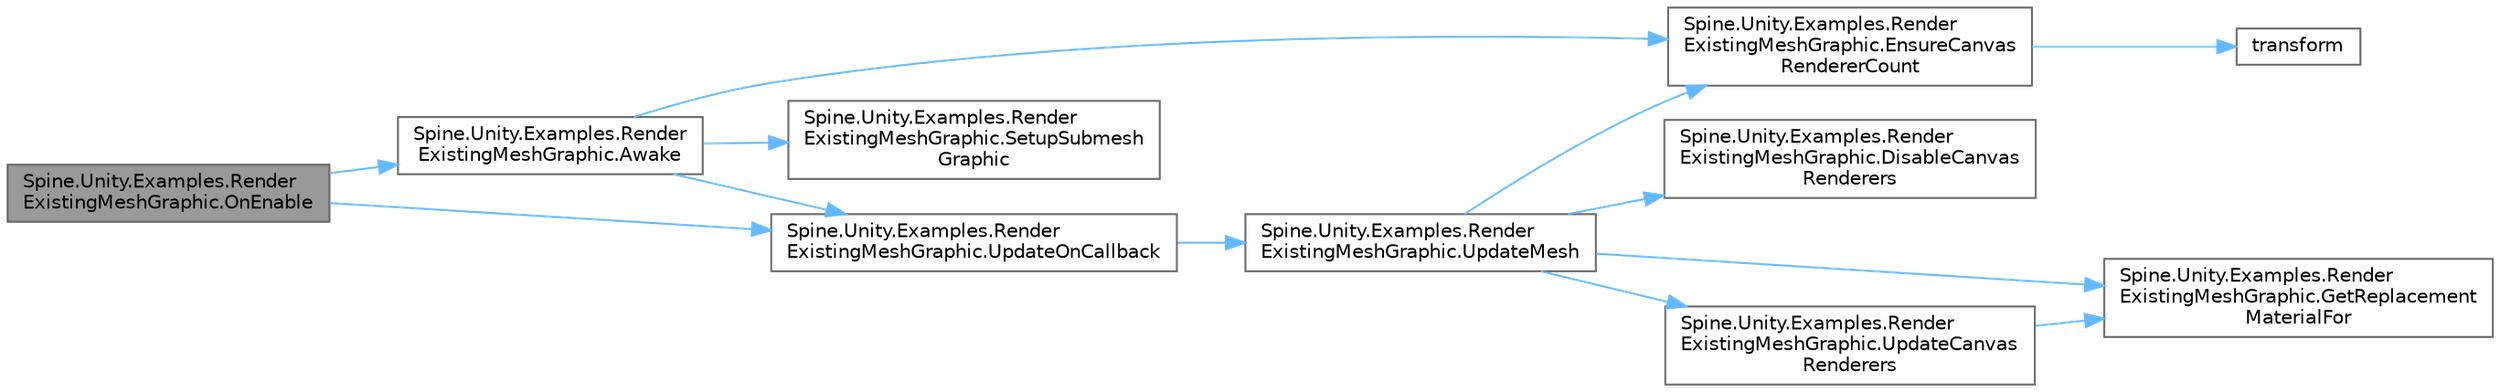 digraph "Spine.Unity.Examples.RenderExistingMeshGraphic.OnEnable"
{
 // LATEX_PDF_SIZE
  bgcolor="transparent";
  edge [fontname=Helvetica,fontsize=10,labelfontname=Helvetica,labelfontsize=10];
  node [fontname=Helvetica,fontsize=10,shape=box,height=0.2,width=0.4];
  rankdir="LR";
  Node1 [id="Node000001",label="Spine.Unity.Examples.Render\lExistingMeshGraphic.OnEnable",height=0.2,width=0.4,color="gray40", fillcolor="grey60", style="filled", fontcolor="black",tooltip=" "];
  Node1 -> Node2 [id="edge1_Node000001_Node000002",color="steelblue1",style="solid",tooltip=" "];
  Node2 [id="Node000002",label="Spine.Unity.Examples.Render\lExistingMeshGraphic.Awake",height=0.2,width=0.4,color="grey40", fillcolor="white", style="filled",URL="$class_spine_1_1_unity_1_1_examples_1_1_render_existing_mesh_graphic.html#ab78de7c94e75f450a5d1e8c04e600a5e",tooltip=" "];
  Node2 -> Node3 [id="edge2_Node000002_Node000003",color="steelblue1",style="solid",tooltip=" "];
  Node3 [id="Node000003",label="Spine.Unity.Examples.Render\lExistingMeshGraphic.EnsureCanvas\lRendererCount",height=0.2,width=0.4,color="grey40", fillcolor="white", style="filled",URL="$class_spine_1_1_unity_1_1_examples_1_1_render_existing_mesh_graphic.html#a0329ecdb4670b9787d2d7334f3f09513",tooltip=" "];
  Node3 -> Node4 [id="edge3_Node000003_Node000004",color="steelblue1",style="solid",tooltip=" "];
  Node4 [id="Node000004",label="transform",height=0.2,width=0.4,color="grey40", fillcolor="white", style="filled",URL="$geometry_8cpp.html#ad05130a1d9f2e9708c1125b4cc2fe7cb",tooltip=" "];
  Node2 -> Node5 [id="edge4_Node000002_Node000005",color="steelblue1",style="solid",tooltip=" "];
  Node5 [id="Node000005",label="Spine.Unity.Examples.Render\lExistingMeshGraphic.SetupSubmesh\lGraphic",height=0.2,width=0.4,color="grey40", fillcolor="white", style="filled",URL="$class_spine_1_1_unity_1_1_examples_1_1_render_existing_mesh_graphic.html#a31661807656bbb004b95599410c2b31c",tooltip=" "];
  Node2 -> Node6 [id="edge5_Node000002_Node000006",color="steelblue1",style="solid",tooltip=" "];
  Node6 [id="Node000006",label="Spine.Unity.Examples.Render\lExistingMeshGraphic.UpdateOnCallback",height=0.2,width=0.4,color="grey40", fillcolor="white", style="filled",URL="$class_spine_1_1_unity_1_1_examples_1_1_render_existing_mesh_graphic.html#a77a9940348dc6565457c2346dffd4e5b",tooltip=" "];
  Node6 -> Node7 [id="edge6_Node000006_Node000007",color="steelblue1",style="solid",tooltip=" "];
  Node7 [id="Node000007",label="Spine.Unity.Examples.Render\lExistingMeshGraphic.UpdateMesh",height=0.2,width=0.4,color="grey40", fillcolor="white", style="filled",URL="$class_spine_1_1_unity_1_1_examples_1_1_render_existing_mesh_graphic.html#abd7f73a887b8e08158e48f55b2a3e42e",tooltip=" "];
  Node7 -> Node8 [id="edge7_Node000007_Node000008",color="steelblue1",style="solid",tooltip=" "];
  Node8 [id="Node000008",label="Spine.Unity.Examples.Render\lExistingMeshGraphic.DisableCanvas\lRenderers",height=0.2,width=0.4,color="grey40", fillcolor="white", style="filled",URL="$class_spine_1_1_unity_1_1_examples_1_1_render_existing_mesh_graphic.html#a9dd1ebdd3fafd70b873cec0016d3795e",tooltip=" "];
  Node7 -> Node3 [id="edge8_Node000007_Node000003",color="steelblue1",style="solid",tooltip=" "];
  Node7 -> Node9 [id="edge9_Node000007_Node000009",color="steelblue1",style="solid",tooltip=" "];
  Node9 [id="Node000009",label="Spine.Unity.Examples.Render\lExistingMeshGraphic.GetReplacement\lMaterialFor",height=0.2,width=0.4,color="grey40", fillcolor="white", style="filled",URL="$class_spine_1_1_unity_1_1_examples_1_1_render_existing_mesh_graphic.html#a81be6d07a0a87366fd06d4c48f960b69",tooltip=" "];
  Node7 -> Node10 [id="edge10_Node000007_Node000010",color="steelblue1",style="solid",tooltip=" "];
  Node10 [id="Node000010",label="Spine.Unity.Examples.Render\lExistingMeshGraphic.UpdateCanvas\lRenderers",height=0.2,width=0.4,color="grey40", fillcolor="white", style="filled",URL="$class_spine_1_1_unity_1_1_examples_1_1_render_existing_mesh_graphic.html#a6173f88880d400b92de7cd3eadd1c577",tooltip=" "];
  Node10 -> Node9 [id="edge11_Node000010_Node000009",color="steelblue1",style="solid",tooltip=" "];
  Node1 -> Node6 [id="edge12_Node000001_Node000006",color="steelblue1",style="solid",tooltip=" "];
}
